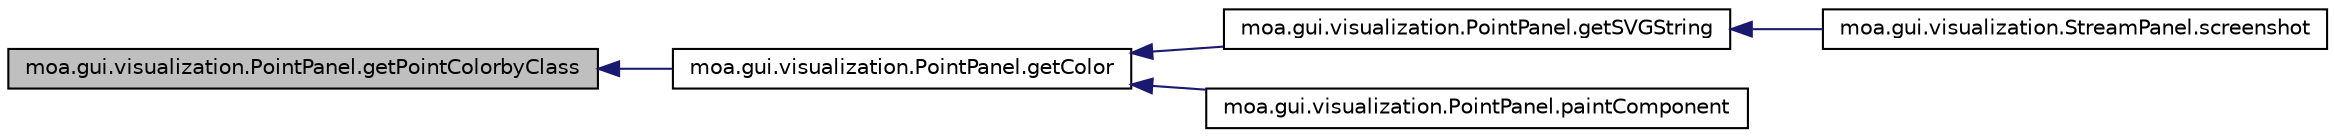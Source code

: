 digraph G
{
  edge [fontname="Helvetica",fontsize="10",labelfontname="Helvetica",labelfontsize="10"];
  node [fontname="Helvetica",fontsize="10",shape=record];
  rankdir=LR;
  Node1 [label="moa.gui.visualization.PointPanel.getPointColorbyClass",height=0.2,width=0.4,color="black", fillcolor="grey75", style="filled" fontcolor="black"];
  Node1 -> Node2 [dir=back,color="midnightblue",fontsize="10",style="solid",fontname="Helvetica"];
  Node2 [label="moa.gui.visualization.PointPanel.getColor",height=0.2,width=0.4,color="black", fillcolor="white", style="filled",URL="$classmoa_1_1gui_1_1visualization_1_1PointPanel.html#ac35cc915fb7f52a3573cc4e539d8915d"];
  Node2 -> Node3 [dir=back,color="midnightblue",fontsize="10",style="solid",fontname="Helvetica"];
  Node3 [label="moa.gui.visualization.PointPanel.getSVGString",height=0.2,width=0.4,color="black", fillcolor="white", style="filled",URL="$classmoa_1_1gui_1_1visualization_1_1PointPanel.html#a815aaa4f28651eb6d3753050ebe67c5c"];
  Node3 -> Node4 [dir=back,color="midnightblue",fontsize="10",style="solid",fontname="Helvetica"];
  Node4 [label="moa.gui.visualization.StreamPanel.screenshot",height=0.2,width=0.4,color="black", fillcolor="white", style="filled",URL="$classmoa_1_1gui_1_1visualization_1_1StreamPanel.html#a4d2fcf520d8e89e180271fb1163d7551"];
  Node2 -> Node5 [dir=back,color="midnightblue",fontsize="10",style="solid",fontname="Helvetica"];
  Node5 [label="moa.gui.visualization.PointPanel.paintComponent",height=0.2,width=0.4,color="black", fillcolor="white", style="filled",URL="$classmoa_1_1gui_1_1visualization_1_1PointPanel.html#a04ae5147e3a2acd23504fb154bb5793b"];
}
